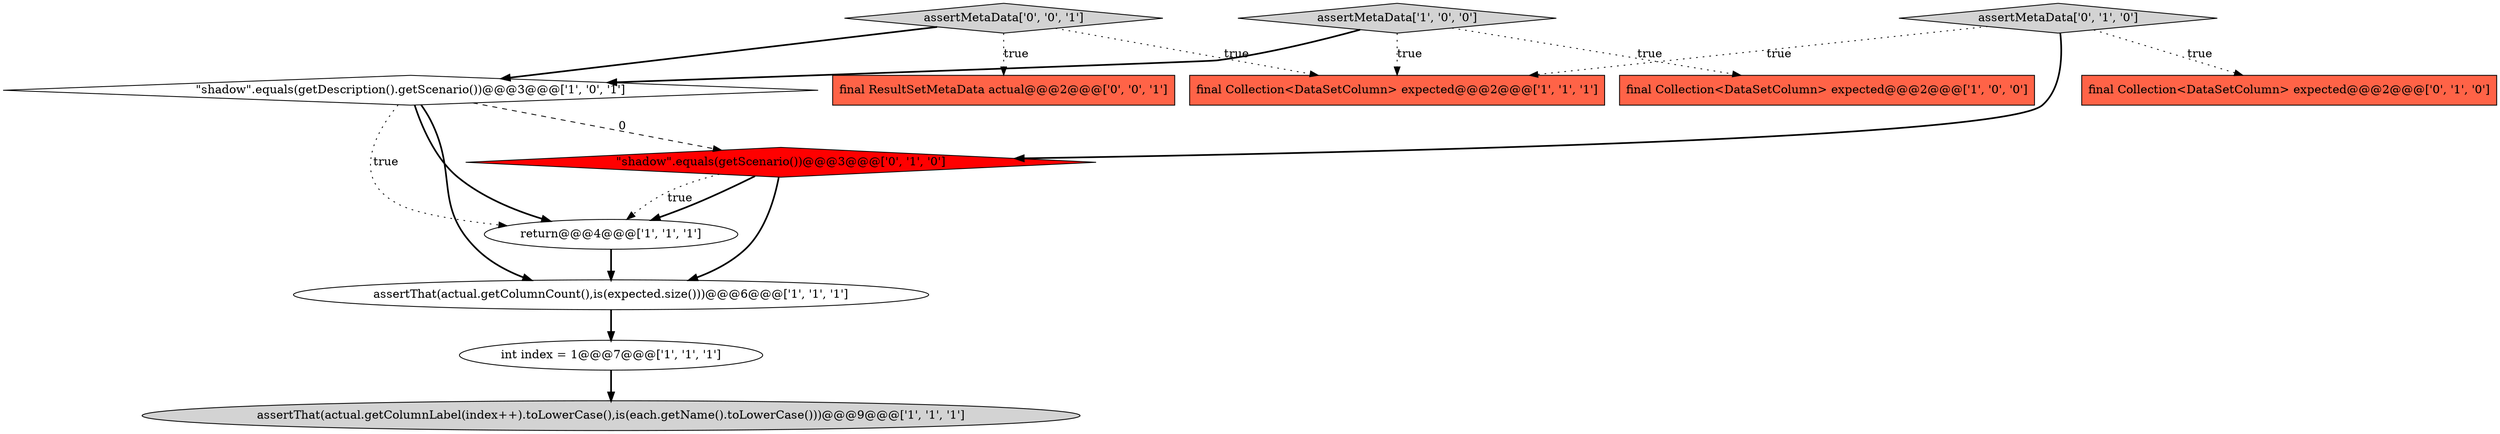 digraph {
11 [style = filled, label = "assertMetaData['0', '0', '1']", fillcolor = lightgray, shape = diamond image = "AAA0AAABBB3BBB"];
6 [style = filled, label = "final Collection<DataSetColumn> expected@@@2@@@['1', '1', '1']", fillcolor = tomato, shape = box image = "AAA0AAABBB1BBB"];
8 [style = filled, label = "assertMetaData['0', '1', '0']", fillcolor = lightgray, shape = diamond image = "AAA0AAABBB2BBB"];
12 [style = filled, label = "final ResultSetMetaData actual@@@2@@@['0', '0', '1']", fillcolor = tomato, shape = box image = "AAA0AAABBB3BBB"];
1 [style = filled, label = "\"shadow\".equals(getDescription().getScenario())@@@3@@@['1', '0', '1']", fillcolor = white, shape = diamond image = "AAA0AAABBB1BBB"];
5 [style = filled, label = "assertThat(actual.getColumnLabel(index++).toLowerCase(),is(each.getName().toLowerCase()))@@@9@@@['1', '1', '1']", fillcolor = lightgray, shape = ellipse image = "AAA0AAABBB1BBB"];
3 [style = filled, label = "assertMetaData['1', '0', '0']", fillcolor = lightgray, shape = diamond image = "AAA0AAABBB1BBB"];
4 [style = filled, label = "final Collection<DataSetColumn> expected@@@2@@@['1', '0', '0']", fillcolor = tomato, shape = box image = "AAA0AAABBB1BBB"];
10 [style = filled, label = "\"shadow\".equals(getScenario())@@@3@@@['0', '1', '0']", fillcolor = red, shape = diamond image = "AAA1AAABBB2BBB"];
9 [style = filled, label = "final Collection<DataSetColumn> expected@@@2@@@['0', '1', '0']", fillcolor = tomato, shape = box image = "AAA0AAABBB2BBB"];
7 [style = filled, label = "assertThat(actual.getColumnCount(),is(expected.size()))@@@6@@@['1', '1', '1']", fillcolor = white, shape = ellipse image = "AAA0AAABBB1BBB"];
0 [style = filled, label = "return@@@4@@@['1', '1', '1']", fillcolor = white, shape = ellipse image = "AAA0AAABBB1BBB"];
2 [style = filled, label = "int index = 1@@@7@@@['1', '1', '1']", fillcolor = white, shape = ellipse image = "AAA0AAABBB1BBB"];
10->0 [style = dotted, label="true"];
3->4 [style = dotted, label="true"];
8->10 [style = bold, label=""];
2->5 [style = bold, label=""];
1->0 [style = dotted, label="true"];
8->9 [style = dotted, label="true"];
1->0 [style = bold, label=""];
8->6 [style = dotted, label="true"];
1->10 [style = dashed, label="0"];
3->6 [style = dotted, label="true"];
3->1 [style = bold, label=""];
11->1 [style = bold, label=""];
11->6 [style = dotted, label="true"];
1->7 [style = bold, label=""];
7->2 [style = bold, label=""];
10->7 [style = bold, label=""];
10->0 [style = bold, label=""];
11->12 [style = dotted, label="true"];
0->7 [style = bold, label=""];
}
